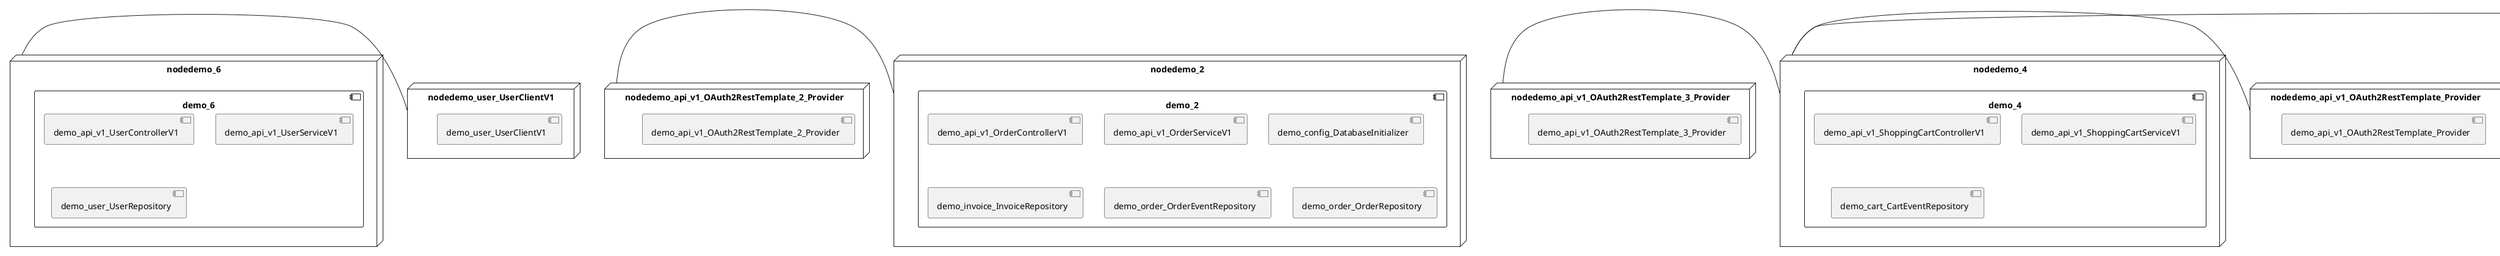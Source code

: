 @startuml
skinparam fixCircleLabelOverlapping true
skinparam componentStyle uml2
node nodedemo {
component demo {
[demo_api_v1_CatalogControllerV1] [[kbastani-spring-cloud-event-sourcing-example.system#_LnV2QgUFEe-sUaiLDVx-sw]]
[demo_api_v1_CatalogServiceV1] [[kbastani-spring-cloud-event-sourcing-example.system#_LnV2QgUFEe-sUaiLDVx-sw]]
[demo_catalog_CatalogInfoRepository] [[kbastani-spring-cloud-event-sourcing-example.system#_LnV2QgUFEe-sUaiLDVx-sw]]
}
}
node nodedemo_2 {
component demo_2 {
[demo_api_v1_OrderControllerV1] [[kbastani-spring-cloud-event-sourcing-example.system#_LnV2QgUFEe-sUaiLDVx-sw]]
[demo_api_v1_OrderServiceV1] [[kbastani-spring-cloud-event-sourcing-example.system#_LnV2QgUFEe-sUaiLDVx-sw]]
[demo_config_DatabaseInitializer] [[kbastani-spring-cloud-event-sourcing-example.system#_LnV2QgUFEe-sUaiLDVx-sw]]
[demo_invoice_InvoiceRepository] [[kbastani-spring-cloud-event-sourcing-example.system#_LnV2QgUFEe-sUaiLDVx-sw]]
[demo_order_OrderEventRepository] [[kbastani-spring-cloud-event-sourcing-example.system#_LnV2QgUFEe-sUaiLDVx-sw]]
[demo_order_OrderRepository] [[kbastani-spring-cloud-event-sourcing-example.system#_LnV2QgUFEe-sUaiLDVx-sw]]
}
}
node nodedemo_3 {
component demo_3 {
[DatabaseInitializer] [[kbastani-spring-cloud-event-sourcing-example.system#_LnV2QgUFEe-sUaiLDVx-sw]]
}
}
node nodedemo_4 {
component demo_4 {
[demo_api_v1_ShoppingCartControllerV1] [[kbastani-spring-cloud-event-sourcing-example.system#_LnV2QgUFEe-sUaiLDVx-sw]]
[demo_api_v1_ShoppingCartServiceV1] [[kbastani-spring-cloud-event-sourcing-example.system#_LnV2QgUFEe-sUaiLDVx-sw]]
[demo_cart_CartEventRepository] [[kbastani-spring-cloud-event-sourcing-example.system#_LnV2QgUFEe-sUaiLDVx-sw]]
}
}
node nodedemo_5 {
component demo_5 {
[demo_account_AccountRepository] [[kbastani-spring-cloud-event-sourcing-example.system#_LnV2QgUFEe-sUaiLDVx-sw]]
[demo_api_v1_AccountControllerV1] [[kbastani-spring-cloud-event-sourcing-example.system#_LnV2QgUFEe-sUaiLDVx-sw]]
[demo_api_v1_AccountServiceV1] [[kbastani-spring-cloud-event-sourcing-example.system#_LnV2QgUFEe-sUaiLDVx-sw]]
}
}
node nodedemo_6 {
component demo_6 {
[demo_api_v1_UserControllerV1] [[kbastani-spring-cloud-event-sourcing-example.system#_LnV2QgUFEe-sUaiLDVx-sw]]
[demo_api_v1_UserServiceV1] [[kbastani-spring-cloud-event-sourcing-example.system#_LnV2QgUFEe-sUaiLDVx-sw]]
[demo_user_UserRepository] [[kbastani-spring-cloud-event-sourcing-example.system#_LnV2QgUFEe-sUaiLDVx-sw]]
}
}
node nodedemo_7 {
component demo_7 {
[demo_UserController] [[kbastani-spring-cloud-event-sourcing-example.system#_LnV2QgUFEe-sUaiLDVx-sw]]
[demo_UserRepository] [[kbastani-spring-cloud-event-sourcing-example.system#_LnV2QgUFEe-sUaiLDVx-sw]]
[demo_UserService] [[kbastani-spring-cloud-event-sourcing-example.system#_LnV2QgUFEe-sUaiLDVx-sw]]
[demo_login_UserController] [[kbastani-spring-cloud-event-sourcing-example.system#_LnV2QgUFEe-sUaiLDVx-sw]]
}
}
node nodedemo_v1 {
component demo_v1 {
[demo_v1_InventoryControllerV1] [[kbastani-spring-cloud-event-sourcing-example.system#_LnV2QgUFEe-sUaiLDVx-sw]]
[demo_v1_InventoryServiceV1] [[kbastani-spring-cloud-event-sourcing-example.system#_LnV2QgUFEe-sUaiLDVx-sw]]
}
}
node nodedemo_api_v1_OAuth2RestTemplate_2_Provider {
[demo_api_v1_OAuth2RestTemplate_2_Provider] [[kbastani-spring-cloud-event-sourcing-example.system#_LnV2QgUFEe-sUaiLDVx-sw]]
}
node nodedemo_api_v1_OAuth2RestTemplate_3_Provider {
[demo_api_v1_OAuth2RestTemplate_3_Provider] [[kbastani-spring-cloud-event-sourcing-example.system#_LnV2QgUFEe-sUaiLDVx-sw]]
}
node nodedemo_api_v1_OAuth2RestTemplate_Provider {
[demo_api_v1_OAuth2RestTemplate_Provider] [[kbastani-spring-cloud-event-sourcing-example.system#_LnV2QgUFEe-sUaiLDVx-sw]]
}
node nodedemo_api_v1_RestTemplate_2_Provider {
[demo_api_v1_RestTemplate_2_Provider] [[kbastani-spring-cloud-event-sourcing-example.system#_LnV2QgUFEe-sUaiLDVx-sw]]
}
node nodedemo_api_v1_RestTemplate_Provider {
[demo_api_v1_RestTemplate_Provider] [[kbastani-spring-cloud-event-sourcing-example.system#_LnV2QgUFEe-sUaiLDVx-sw]]
}
node nodedemo_inventory_InventoryRepository_Provider {
[demo_inventory_InventoryRepository_Provider] [[kbastani-spring-cloud-event-sourcing-example.system#_LnV2QgUFEe-sUaiLDVx-sw]]
}
node nodedemo_login_AuthenticationManager_Provider {
[demo_login_AuthenticationManager_Provider] [[kbastani-spring-cloud-event-sourcing-example.system#_LnV2QgUFEe-sUaiLDVx-sw]]
}
node nodedemo_login_ClientDetailsService_Provider {
[demo_login_ClientDetailsService_Provider] [[kbastani-spring-cloud-event-sourcing-example.system#_LnV2QgUFEe-sUaiLDVx-sw]]
}
node nodedemo_login_HttpSessionSecurityContextRepository_Provider {
[demo_login_HttpSessionSecurityContextRepository_Provider] [[kbastani-spring-cloud-event-sourcing-example.system#_LnV2QgUFEe-sUaiLDVx-sw]]
}
node nodedemo_login_LoginController {
[demo_login_LoginController] [[kbastani-spring-cloud-event-sourcing-example.system#_LnV2QgUFEe-sUaiLDVx-sw]]
}
node nodedemo_product_ProductRepository_Provider {
[demo_product_ProductRepository_Provider] [[kbastani-spring-cloud-event-sourcing-example.system#_LnV2QgUFEe-sUaiLDVx-sw]]
}
node nodedemo_user_UserClientV1 {
[demo_user_UserClientV1] [[kbastani-spring-cloud-event-sourcing-example.system#_LnV2QgUFEe-sUaiLDVx-sw]]
}
node nodedemo_v1_Session_Provider {
[demo_v1_Session_Provider] [[kbastani-spring-cloud-event-sourcing-example.system#_LnV2QgUFEe-sUaiLDVx-sw]]
}
[nodedemo_6] - [nodedemo_user_UserClientV1]
[nodedemo_api_v1_OAuth2RestTemplate_2_Provider] - [nodedemo_2]
[nodedemo_api_v1_OAuth2RestTemplate_3_Provider] - [nodedemo_4]
[nodedemo_api_v1_OAuth2RestTemplate_Provider] - [nodedemo_4]
[nodedemo_api_v1_RestTemplate_2_Provider] - [nodedemo]
[nodedemo_api_v1_RestTemplate_Provider] - [nodedemo_4]
[nodedemo_inventory_InventoryRepository_Provider] - [nodedemo_v1]
[nodedemo_login_AuthenticationManager_Provider] - [nodedemo_login_LoginController]
[nodedemo_login_ClientDetailsService_Provider] - [nodedemo_login_LoginController]
[nodedemo_login_HttpSessionSecurityContextRepository_Provider] - [nodedemo_login_LoginController]
[nodedemo_product_ProductRepository_Provider] - [nodedemo_v1]
[nodedemo_v1_Session_Provider] - [nodedemo_v1]

@enduml
